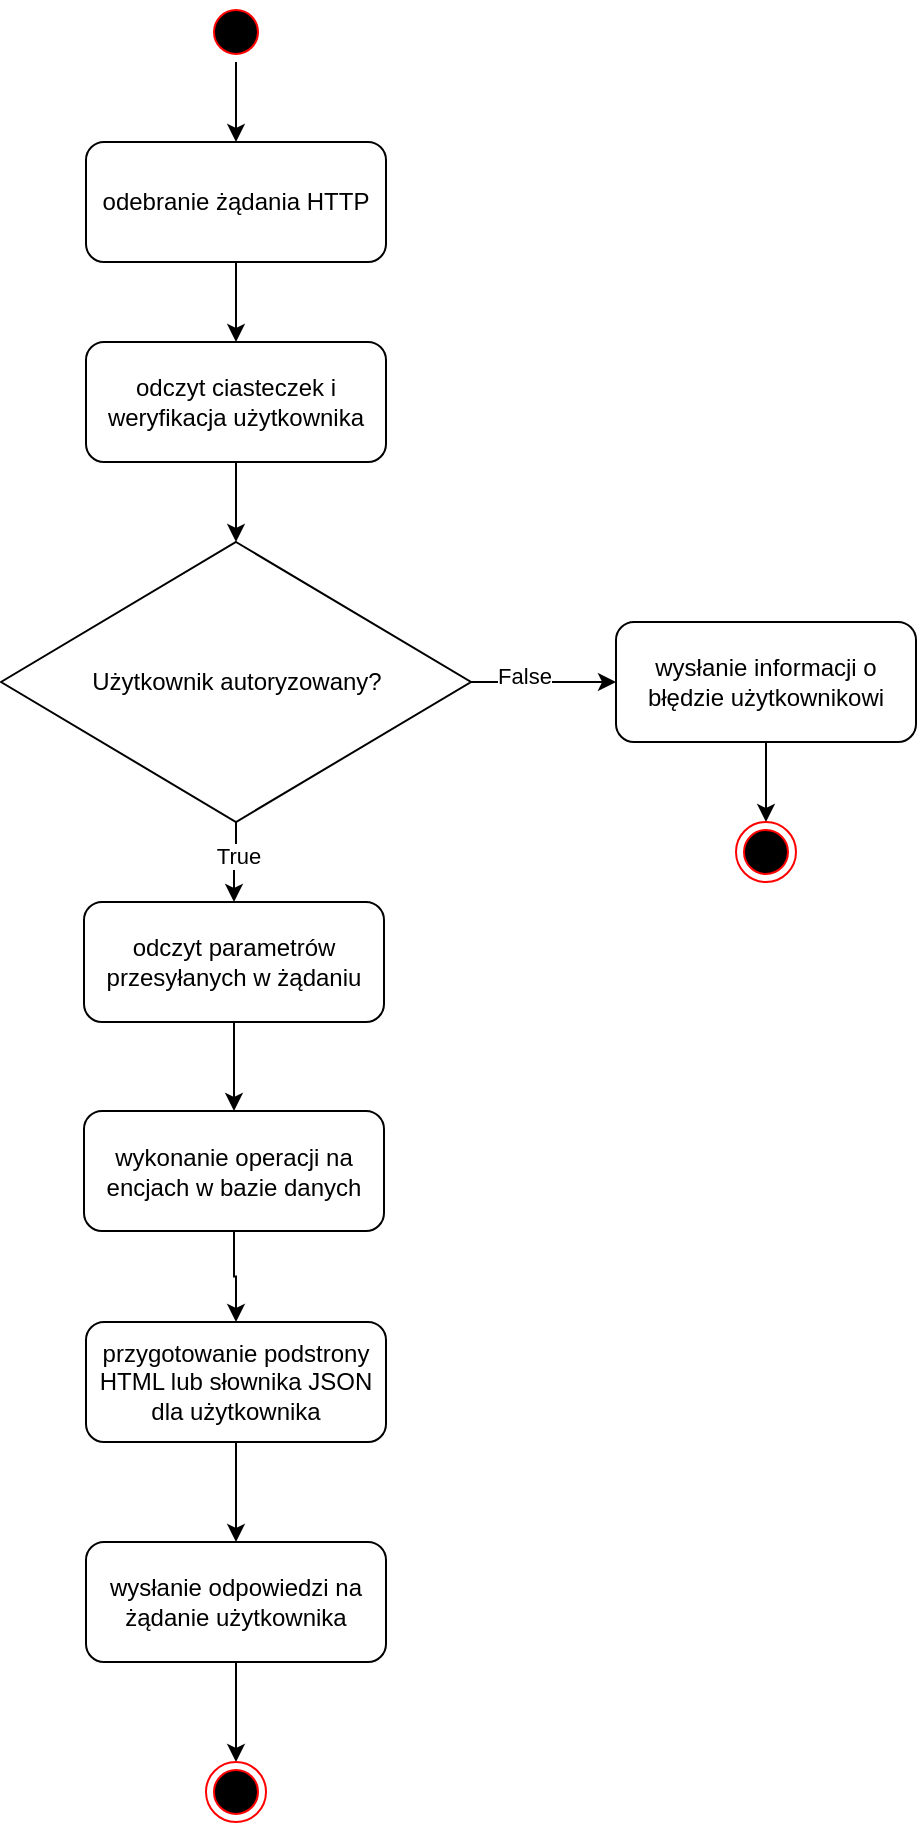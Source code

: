 <mxfile version="22.1.1" type="device">
  <diagram name="Strona-1" id="4IL6ajh2CoNz9iHl3vMC">
    <mxGraphModel dx="724" dy="390" grid="1" gridSize="10" guides="1" tooltips="1" connect="1" arrows="1" fold="1" page="1" pageScale="1" pageWidth="827" pageHeight="1169" math="0" shadow="0">
      <root>
        <mxCell id="0" />
        <mxCell id="1" parent="0" />
        <mxCell id="8k0b6owkMai25SON3Frz-10" style="edgeStyle=orthogonalEdgeStyle;rounded=0;orthogonalLoop=1;jettySize=auto;html=1;entryX=0.5;entryY=0;entryDx=0;entryDy=0;" edge="1" parent="1" source="8k0b6owkMai25SON3Frz-3" target="8k0b6owkMai25SON3Frz-7">
          <mxGeometry relative="1" as="geometry" />
        </mxCell>
        <mxCell id="8k0b6owkMai25SON3Frz-3" value="" style="ellipse;html=1;shape=startState;fillColor=#000000;strokeColor=#ff0000;" vertex="1" parent="1">
          <mxGeometry x="325" y="30" width="30" height="30" as="geometry" />
        </mxCell>
        <mxCell id="8k0b6owkMai25SON3Frz-19" style="edgeStyle=orthogonalEdgeStyle;rounded=0;orthogonalLoop=1;jettySize=auto;html=1;entryX=0.5;entryY=0;entryDx=0;entryDy=0;" edge="1" parent="1" source="8k0b6owkMai25SON3Frz-6" target="8k0b6owkMai25SON3Frz-18">
          <mxGeometry relative="1" as="geometry" />
        </mxCell>
        <mxCell id="8k0b6owkMai25SON3Frz-6" value="odczyt ciasteczek i weryfikacja użytkownika" style="rounded=1;whiteSpace=wrap;html=1;" vertex="1" parent="1">
          <mxGeometry x="265" y="200" width="150" height="60" as="geometry" />
        </mxCell>
        <mxCell id="8k0b6owkMai25SON3Frz-11" style="edgeStyle=orthogonalEdgeStyle;rounded=0;orthogonalLoop=1;jettySize=auto;html=1;entryX=0.5;entryY=0;entryDx=0;entryDy=0;" edge="1" parent="1" source="8k0b6owkMai25SON3Frz-7" target="8k0b6owkMai25SON3Frz-6">
          <mxGeometry relative="1" as="geometry" />
        </mxCell>
        <mxCell id="8k0b6owkMai25SON3Frz-7" value="odebranie żądania HTTP" style="rounded=1;whiteSpace=wrap;html=1;" vertex="1" parent="1">
          <mxGeometry x="265" y="100" width="150" height="60" as="geometry" />
        </mxCell>
        <mxCell id="8k0b6owkMai25SON3Frz-23" value="" style="edgeStyle=orthogonalEdgeStyle;rounded=0;orthogonalLoop=1;jettySize=auto;html=1;" edge="1" parent="1" source="8k0b6owkMai25SON3Frz-18" target="8k0b6owkMai25SON3Frz-20">
          <mxGeometry relative="1" as="geometry" />
        </mxCell>
        <mxCell id="8k0b6owkMai25SON3Frz-38" value="True" style="edgeLabel;html=1;align=center;verticalAlign=middle;resizable=0;points=[];" vertex="1" connectable="0" parent="8k0b6owkMai25SON3Frz-23">
          <mxGeometry x="-0.193" y="1" relative="1" as="geometry">
            <mxPoint as="offset" />
          </mxGeometry>
        </mxCell>
        <mxCell id="8k0b6owkMai25SON3Frz-32" value="" style="edgeStyle=orthogonalEdgeStyle;rounded=0;orthogonalLoop=1;jettySize=auto;html=1;" edge="1" parent="1" source="8k0b6owkMai25SON3Frz-18" target="8k0b6owkMai25SON3Frz-31">
          <mxGeometry relative="1" as="geometry" />
        </mxCell>
        <mxCell id="8k0b6owkMai25SON3Frz-37" value="False" style="edgeLabel;html=1;align=center;verticalAlign=middle;resizable=0;points=[];" vertex="1" connectable="0" parent="8k0b6owkMai25SON3Frz-32">
          <mxGeometry x="-0.279" y="3" relative="1" as="geometry">
            <mxPoint as="offset" />
          </mxGeometry>
        </mxCell>
        <mxCell id="8k0b6owkMai25SON3Frz-18" value="Użytkownik autoryzowany?" style="rhombus;whiteSpace=wrap;html=1;" vertex="1" parent="1">
          <mxGeometry x="222.5" y="300" width="235" height="140" as="geometry" />
        </mxCell>
        <mxCell id="8k0b6owkMai25SON3Frz-24" value="" style="edgeStyle=orthogonalEdgeStyle;rounded=0;orthogonalLoop=1;jettySize=auto;html=1;" edge="1" parent="1" source="8k0b6owkMai25SON3Frz-20" target="8k0b6owkMai25SON3Frz-21">
          <mxGeometry relative="1" as="geometry" />
        </mxCell>
        <mxCell id="8k0b6owkMai25SON3Frz-20" value="odczyt parametrów przesyłanych w żądaniu" style="rounded=1;whiteSpace=wrap;html=1;" vertex="1" parent="1">
          <mxGeometry x="264" y="480" width="150" height="60" as="geometry" />
        </mxCell>
        <mxCell id="8k0b6owkMai25SON3Frz-26" value="" style="edgeStyle=orthogonalEdgeStyle;rounded=0;orthogonalLoop=1;jettySize=auto;html=1;" edge="1" parent="1" source="8k0b6owkMai25SON3Frz-21" target="8k0b6owkMai25SON3Frz-25">
          <mxGeometry relative="1" as="geometry" />
        </mxCell>
        <mxCell id="8k0b6owkMai25SON3Frz-21" value="wykonanie operacji na encjach w bazie danych " style="rounded=1;whiteSpace=wrap;html=1;" vertex="1" parent="1">
          <mxGeometry x="264" y="584.5" width="150" height="60" as="geometry" />
        </mxCell>
        <mxCell id="8k0b6owkMai25SON3Frz-28" value="" style="edgeStyle=orthogonalEdgeStyle;rounded=0;orthogonalLoop=1;jettySize=auto;html=1;" edge="1" parent="1" source="8k0b6owkMai25SON3Frz-25" target="8k0b6owkMai25SON3Frz-27">
          <mxGeometry relative="1" as="geometry" />
        </mxCell>
        <mxCell id="8k0b6owkMai25SON3Frz-25" value="przygotowanie podstrony HTML lub słownika JSON dla użytkownika" style="rounded=1;whiteSpace=wrap;html=1;" vertex="1" parent="1">
          <mxGeometry x="265" y="690" width="150" height="60" as="geometry" />
        </mxCell>
        <mxCell id="8k0b6owkMai25SON3Frz-30" value="" style="edgeStyle=orthogonalEdgeStyle;rounded=0;orthogonalLoop=1;jettySize=auto;html=1;" edge="1" parent="1" source="8k0b6owkMai25SON3Frz-27" target="8k0b6owkMai25SON3Frz-29">
          <mxGeometry relative="1" as="geometry" />
        </mxCell>
        <mxCell id="8k0b6owkMai25SON3Frz-27" value="wysłanie odpowiedzi na żądanie użytkownika" style="rounded=1;whiteSpace=wrap;html=1;" vertex="1" parent="1">
          <mxGeometry x="265" y="800" width="150" height="60" as="geometry" />
        </mxCell>
        <mxCell id="8k0b6owkMai25SON3Frz-29" value="" style="ellipse;html=1;shape=endState;fillColor=#000000;strokeColor=#ff0000;" vertex="1" parent="1">
          <mxGeometry x="325" y="910" width="30" height="30" as="geometry" />
        </mxCell>
        <mxCell id="8k0b6owkMai25SON3Frz-34" value="" style="edgeStyle=orthogonalEdgeStyle;rounded=0;orthogonalLoop=1;jettySize=auto;html=1;" edge="1" parent="1" source="8k0b6owkMai25SON3Frz-31" target="8k0b6owkMai25SON3Frz-33">
          <mxGeometry relative="1" as="geometry" />
        </mxCell>
        <mxCell id="8k0b6owkMai25SON3Frz-31" value="wysłanie informacji o błędzie użytkownikowi" style="rounded=1;whiteSpace=wrap;html=1;" vertex="1" parent="1">
          <mxGeometry x="530" y="340" width="150" height="60" as="geometry" />
        </mxCell>
        <mxCell id="8k0b6owkMai25SON3Frz-33" value="" style="ellipse;html=1;shape=endState;fillColor=#000000;strokeColor=#ff0000;" vertex="1" parent="1">
          <mxGeometry x="590" y="440" width="30" height="30" as="geometry" />
        </mxCell>
      </root>
    </mxGraphModel>
  </diagram>
</mxfile>
